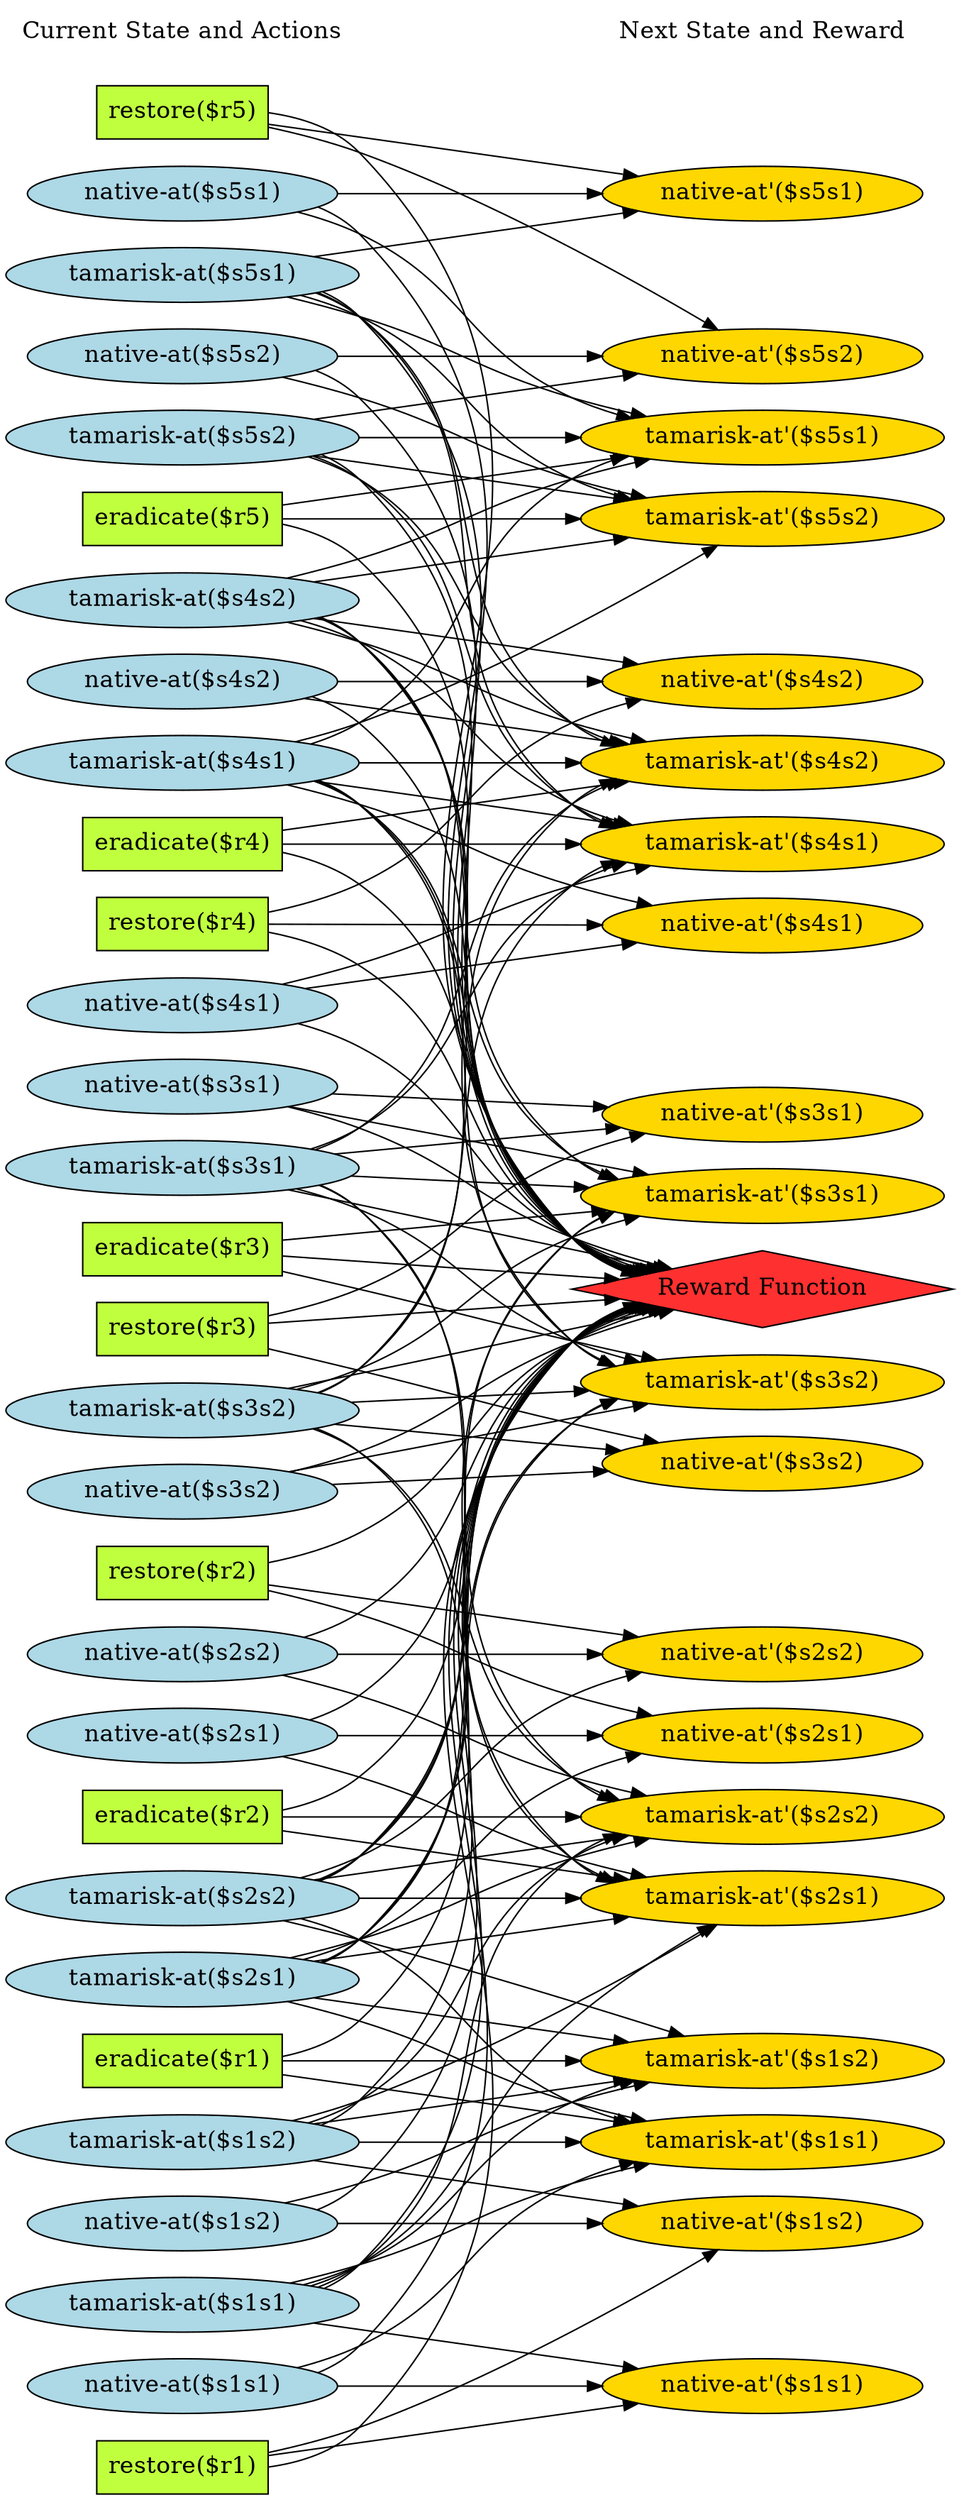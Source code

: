 digraph G {
	graph [bb="0,0,588.92,1669",
		fontname=Helvetica,
		fontsize=16,
		rankdir=LR,
		ranksep=2.00,
		ratio=auto,
		size=600
	];
	node [fontsize=16,
		label="\N"
	];
	{
		graph [rank=same];
		"restore($r4)"		 [color=black,
			fillcolor=olivedrab1,
			height=0.5,
			pos="95.459,998",
			shape=box,
			style=filled,
			width=1.2778];
		"tamarisk-at($s5s1)"		 [color=black,
			fillcolor=lightblue,
			height=0.51069,
			pos="95.459,1488",
			shape=ellipse,
			style=filled,
			width=2.6517];
		"tamarisk-at($s2s1)"		 [color=black,
			fillcolor=lightblue,
			height=0.51069,
			pos="95.459,345",
			shape=ellipse,
			style=filled,
			width=2.6517];
		"tamarisk-at($s2s2)"		 [color=black,
			fillcolor=lightblue,
			height=0.51069,
			pos="95.459,455",
			shape=ellipse,
			style=filled,
			width=2.6517];
		"eradicate($r4)"		 [color=black,
			fillcolor=olivedrab1,
			height=0.5,
			pos="95.459,1161",
			shape=box,
			style=filled,
			width=1.4583];
		"native-at($s1s2)"		 [color=black,
			fillcolor=lightblue,
			height=0.51069,
			pos="95.459,182",
			shape=ellipse,
			style=filled,
			width=2.3374];
		"native-at($s4s1)"		 [color=black,
			fillcolor=lightblue,
			height=0.51069,
			pos="95.459,1052",
			shape=ellipse,
			style=filled,
			width=2.3374];
		"native-at($s5s2)"		 [color=black,
			fillcolor=lightblue,
			height=0.51069,
			pos="95.459,1433",
			shape=ellipse,
			style=filled,
			width=2.3374];
		"restore($r5)"		 [color=black,
			fillcolor=olivedrab1,
			height=0.5,
			pos="95.459,1597",
			shape=box,
			style=filled,
			width=1.2778];
		"tamarisk-at($s5s2)"		 [color=black,
			fillcolor=lightblue,
			height=0.51069,
			pos="95.459,1378",
			shape=ellipse,
			style=filled,
			width=2.6517];
		"tamarisk-at($s1s1)"		 [color=black,
			fillcolor=lightblue,
			height=0.51069,
			pos="95.459,127",
			shape=ellipse,
			style=filled,
			width=2.6517];
		"tamarisk-at($s4s1)"		 [color=black,
			fillcolor=lightblue,
			height=0.51069,
			pos="95.459,1215",
			shape=ellipse,
			style=filled,
			width=2.6517];
		"native-at($s3s1)"		 [color=black,
			fillcolor=lightblue,
			height=0.51069,
			pos="95.459,944",
			shape=ellipse,
			style=filled,
			width=2.3374];
		"eradicate($r5)"		 [color=black,
			fillcolor=olivedrab1,
			height=0.5,
			pos="95.459,1324",
			shape=box,
			style=filled,
			width=1.4583];
		"native-at($s4s2)"		 [color=black,
			fillcolor=lightblue,
			height=0.51069,
			pos="95.459,1107",
			shape=ellipse,
			style=filled,
			width=2.3374];
		"eradicate($r1)"		 [color=black,
			fillcolor=olivedrab1,
			height=0.5,
			pos="95.459,291",
			shape=box,
			style=filled,
			width=1.4583];
		"restore($r2)"		 [color=black,
			fillcolor=olivedrab1,
			height=0.5,
			pos="95.459,563",
			shape=box,
			style=filled,
			width=1.2778];
		"Current State and Actions"		 [color=black,
			fillcolor=white,
			height=0.5,
			pos="95.459,1651",
			shape=plaintext,
			style=bold,
			width=2.5139];
		"tamarisk-at($s4s2)"		 [color=black,
			fillcolor=lightblue,
			height=0.51069,
			pos="95.459,1270",
			shape=ellipse,
			style=filled,
			width=2.6517];
		"tamarisk-at($s1s2)"		 [color=black,
			fillcolor=lightblue,
			height=0.51069,
			pos="95.459,237",
			shape=ellipse,
			style=filled,
			width=2.6517];
		"tamarisk-at($s3s1)"		 [color=black,
			fillcolor=lightblue,
			height=0.51069,
			pos="95.459,889",
			shape=ellipse,
			style=filled,
			width=2.6517];
		"native-at($s2s1)"		 [color=black,
			fillcolor=lightblue,
			height=0.51069,
			pos="95.459,400",
			shape=ellipse,
			style=filled,
			width=2.3374];
		"native-at($s3s2)"		 [color=black,
			fillcolor=lightblue,
			height=0.51069,
			pos="95.459,672",
			shape=ellipse,
			style=filled,
			width=2.3374];
		"eradicate($r2)"		 [color=black,
			fillcolor=olivedrab1,
			height=0.5,
			pos="95.459,509",
			shape=box,
			style=filled,
			width=1.4583];
		"restore($r1)"		 [color=black,
			fillcolor=olivedrab1,
			height=0.5,
			pos="95.459,18",
			shape=box,
			style=filled,
			width=1.2778];
		"restore($r3)"		 [color=black,
			fillcolor=olivedrab1,
			height=0.5,
			pos="95.459,781",
			shape=box,
			style=filled,
			width=1.2778];
		"tamarisk-at($s3s2)"		 [color=black,
			fillcolor=lightblue,
			height=0.51069,
			pos="95.459,727",
			shape=ellipse,
			style=filled,
			width=2.6517];
		"native-at($s1s1)"		 [color=black,
			fillcolor=lightblue,
			height=0.51069,
			pos="95.459,72",
			shape=ellipse,
			style=filled,
			width=2.3374];
		"native-at($s2s2)"		 [color=black,
			fillcolor=lightblue,
			height=0.51069,
			pos="95.459,617",
			shape=ellipse,
			style=filled,
			width=2.3374];
		"native-at($s5s1)"		 [color=black,
			fillcolor=lightblue,
			height=0.51069,
			pos="95.459,1543",
			shape=ellipse,
			style=filled,
			width=2.3374];
		"eradicate($r3)"		 [color=black,
			fillcolor=olivedrab1,
			height=0.5,
			pos="95.459,835",
			shape=box,
			style=filled,
			width=1.4583];
	}
	{
		graph [rank=same];
		"native-at'($s4s2)"		 [color=black,
			fillcolor=gold1,
			height=0.51069,
			pos="461.92,1106",
			shape=ellipse,
			style=filled,
			width=2.3963];
		"tamarisk-at'($s1s2)"		 [color=black,
			fillcolor=gold1,
			height=0.51069,
			pos="461.92,292",
			shape=ellipse,
			style=filled,
			width=2.7106];
		"Next State and Reward"		 [color=black,
			fillcolor=white,
			height=0.5,
			pos="461.92,1651",
			shape=plaintext,
			style=bold,
			width=2.25];
		"Reward Function"		 [color=black,
			fillcolor=firebrick1,
			height=0.72222,
			pos="461.92,808",
			shape=diamond,
			style=filled,
			width=3.5278];
		"tamarisk-at'($s4s1)"		 [color=black,
			fillcolor=gold1,
			height=0.51069,
			pos="461.92,1161",
			shape=ellipse,
			style=filled,
			width=2.7106];
		"tamarisk-at'($s5s2)"		 [color=black,
			fillcolor=gold1,
			height=0.51069,
			pos="461.92,1323",
			shape=ellipse,
			style=filled,
			width=2.7106];
		"native-at'($s3s1)"		 [color=black,
			fillcolor=gold1,
			height=0.51069,
			pos="461.92,925",
			shape=ellipse,
			style=filled,
			width=2.3963];
		"tamarisk-at'($s3s1)"		 [color=black,
			fillcolor=gold1,
			height=0.51069,
			pos="461.92,870",
			shape=ellipse,
			style=filled,
			width=2.7106];
		"native-at'($s3s2)"		 [color=black,
			fillcolor=gold1,
			height=0.51069,
			pos="461.92,691",
			shape=ellipse,
			style=filled,
			width=2.3963];
		"tamarisk-at'($s4s2)"		 [color=black,
			fillcolor=gold1,
			height=0.51069,
			pos="461.92,1216",
			shape=ellipse,
			style=filled,
			width=2.7106];
		"native-at'($s2s1)"		 [color=black,
			fillcolor=gold1,
			height=0.51069,
			pos="461.92,453",
			shape=ellipse,
			style=filled,
			width=2.3963];
		"native-at'($s5s1)"		 [color=black,
			fillcolor=gold1,
			height=0.51069,
			pos="461.92,1543",
			shape=ellipse,
			style=filled,
			width=2.3963];
		"tamarisk-at'($s2s1)"		 [color=black,
			fillcolor=gold1,
			height=0.51069,
			pos="461.92,398",
			shape=ellipse,
			style=filled,
			width=2.7106];
		"native-at'($s2s2)"		 [color=black,
			fillcolor=gold1,
			height=0.51069,
			pos="461.92,563",
			shape=ellipse,
			style=filled,
			width=2.3963];
		"tamarisk-at'($s3s2)"		 [color=black,
			fillcolor=gold1,
			height=0.51069,
			pos="461.92,746",
			shape=ellipse,
			style=filled,
			width=2.7106];
		"native-at'($s1s1)"		 [color=black,
			fillcolor=gold1,
			height=0.51069,
			pos="461.92,72",
			shape=ellipse,
			style=filled,
			width=2.3963];
		"native-at'($s5s2)"		 [color=black,
			fillcolor=gold1,
			height=0.51069,
			pos="461.92,1433",
			shape=ellipse,
			style=filled,
			width=2.3963];
		"tamarisk-at'($s2s2)"		 [color=black,
			fillcolor=gold1,
			height=0.51069,
			pos="461.92,508",
			shape=ellipse,
			style=filled,
			width=2.7106];
		"tamarisk-at'($s1s1)"		 [color=black,
			fillcolor=gold1,
			height=0.51069,
			pos="461.92,237",
			shape=ellipse,
			style=filled,
			width=2.7106];
		"tamarisk-at'($s5s1)"		 [color=black,
			fillcolor=gold1,
			height=0.51069,
			pos="461.92,1378",
			shape=ellipse,
			style=filled,
			width=2.7106];
		"native-at'($s4s1)"		 [color=black,
			fillcolor=gold1,
			height=0.51069,
			pos="461.92,1051",
			shape=ellipse,
			style=filled,
			width=2.3963];
		"native-at'($s1s2)"		 [color=black,
			fillcolor=gold1,
			height=0.51069,
			pos="461.92,182",
			shape=ellipse,
			style=filled,
			width=2.3963];
	}
	"restore($r4)" -> "native-at'($s4s2)"	 [color=black,
		pos="e,397.69,1093.7 141.83,1010.2 157.46,1014.6 175.03,1019.8 190.92,1025 255.75,1046.2 269.49,1058.8 334.92,1078 351.81,1083 370.21,\
1087.5 387.59,1091.4",
		style=solid];
	"restore($r4)" -> "Reward Function"	 [pos="e,394.95,820.3 141.81,989.42 157.93,985.25 175.82,979.3 190.92,971 265.96,929.76 259.72,883.96 334.92,843 350.34,834.6 367.93,828.08 \
384.99,823.08"];
	"restore($r4)" -> "native-at'($s4s1)"	 [color=black,
		pos="e,390.01,1040.7 141.51,1004.6 200.9,1013.2 306.43,1028.5 379.87,1039.2",
		style=solid];
	"tamarisk-at($s5s1)" -> "Reward Function"	 [pos="e,379.35,817.11 167.78,1476 176.42,1472 184.47,1466.8 190.92,1460 384.09,1255.1 139.99,1046.2 334.92,843 344.53,832.98 356.74,825.75 \
369.76,820.55"];
	"tamarisk-at($s5s1)" -> "tamarisk-at'($s4s1)"	 [color=black,
		pos="e,375.17,1169.6 164.3,1475.1 173.88,1471.3 183.11,1466.4 190.92,1460 296.52,1373.7 226.38,1271.6 334.92,1189 344.02,1182.1 354.5,\
1176.8 365.45,1172.8",
		style=solid];
	"tamarisk-at($s5s1)" -> "tamarisk-at'($s5s2)"	 [color=black,
		pos="e,384.9,1334.4 156.67,1473.7 168.33,1469.9 180.23,1465.4 190.92,1460 262.55,1423.8 262.07,1384.7 334.92,1351 347.44,1345.2 361.22,\
1340.6 374.94,1336.9",
		style=solid];
	"tamarisk-at($s5s1)" -> "tamarisk-at'($s4s2)"	 [color=black,
		pos="e,428.12,1233.4 160.6,1474.3 171.18,1470.6 181.7,1465.9 190.92,1460 272.62,1407.7 261.23,1359.1 334.92,1296 360.98,1273.7 393.78,\
1253.1 419.39,1238.3",
		style=solid];
	"tamarisk-at($s5s1)" -> "native-at'($s5s1)"	 [color=black,
		pos="e,391.02,1532.5 171.09,1499.3 232.15,1508.5 318.31,1521.5 380.81,1530.9",
		style=solid];
	"tamarisk-at($s5s1)" -> "tamarisk-at'($s5s1)"	 [color=black,
		pos="e,393.45,1391.2 150.12,1472.8 163.5,1468.8 177.78,1464.4 190.92,1460 255.73,1438.3 269.4,1425.5 334.92,1406 350.48,1401.4 367.33,\
1397.1 383.49,1393.4",
		style=solid];
	"tamarisk-at($s2s1)" -> "tamarisk-at'($s1s2)"	 [color=black,
		pos="e,384.12,303.17 172.42,333.95 231.21,325.4 312.68,313.56 374.06,304.63",
		style=solid];
	"tamarisk-at($s2s1)" -> "Reward Function"	 [pos="e,382.04,798.34 166.58,357.53 175.52,361.39 183.95,366.42 190.92,373 328.3,502.72 196.42,644.47 334.92,773 345.53,782.85 358.68,\
789.96 372.44,795.1"];
	"tamarisk-at($s2s1)" -> "tamarisk-at'($s3s1)"	 [color=black,
		pos="e,371.12,863.14 166.88,357.22 175.77,361.13 184.11,366.26 190.92,373 346.11,526.78 173.92,695.32 334.92,843 342.66,850.11 351.81,\
855.51 361.58,859.6",
		style=solid];
	"tamarisk-at($s2s1)" -> "native-at'($s2s1)"	 [color=black,
		pos="e,397.71,440.61 149.58,360.16 163.11,364.18 177.59,368.62 190.92,373 255.57,394.23 269.57,406.03 334.92,425 351.83,429.91 370.23,\
434.44 387.61,438.37",
		style=solid];
	"tamarisk-at($s2s1)" -> "tamarisk-at'($s2s1)"	 [color=black,
		pos="e,384.12,386.83 172.42,356.05 231.21,364.6 312.68,376.44 374.06,385.37",
		style=solid];
	"tamarisk-at($s2s1)" -> "tamarisk-at'($s3s2)"	 [color=black,
		pos="e,373.49,738.01 165.81,357.64 174.96,361.48 183.67,366.49 190.92,373 314.54,484.02 207.52,611.34 334.92,718 343.4,725.1 353.3,730.51 \
363.76,734.61",
		style=solid];
	"tamarisk-at($s2s1)" -> "tamarisk-at'($s2s2)"	 [color=black,
		pos="e,385.27,496.6 156.13,359.23 167.95,363 180.06,367.57 190.92,373 262.24,408.66 262.41,446.84 334.92,480 347.55,485.77 361.44,490.39 \
375.25,494.08",
		style=solid];
	"tamarisk-at($s2s1)" -> "tamarisk-at'($s1s1)"	 [color=black,
		pos="e,393.79,250.17 151.61,329.98 164.56,326.25 178.27,322.13 190.92,318 255.75,296.84 269.49,284.22 334.92,265 350.59,260.4 367.55,\
256.15 383.79,252.42",
		style=solid];
	"tamarisk-at($s2s2)" -> "tamarisk-at'($s1s2)"	 [color=black,
		pos="e,430.15,309.63 152.45,440.17 165.24,436.29 178.67,431.84 190.92,427 275.54,393.6 369.53,343.43 421.29,314.59",
		style=solid];
	"tamarisk-at($s2s2)" -> "Reward Function"	 [pos="e,384.64,797.73 165.9,467.49 174.93,471.15 183.58,475.88 190.92,482 301.76,574.39 223.73,681.02 334.92,773 346.54,782.62 360.62,\
789.6 375.1,794.66"];
	"tamarisk-at($s2s2)" -> "tamarisk-at'($s3s1)"	 [color=black,
		pos="e,372.42,862.6 167.32,467.37 175.93,471.05 184.09,475.82 190.92,482 319.08,597.81 202.93,731.56 334.92,843 343.16,849.96 352.78,\
855.26 362.94,859.27",
		style=solid];
	"tamarisk-at($s2s2)" -> "tamarisk-at'($s2s1)"	 [color=black,
		pos="e,386.34,409.66 170.21,443.47 229.82,434.14 313.76,421.02 376.13,411.26",
		style=solid];
	"tamarisk-at($s2s2)" -> "native-at'($s2s2)"	 [color=black,
		pos="e,397.69,550.68 151.61,470.02 164.56,473.75 178.27,477.87 190.92,482 255.75,503.16 269.49,515.78 334.92,535 351.81,539.96 370.21,\
544.52 387.59,548.44",
		style=solid];
	"tamarisk-at($s2s2)" -> "tamarisk-at'($s3s2)"	 [color=black,
		pos="e,376.26,737.03 164.44,467.72 173.89,471.35 183.05,476.01 190.92,482 288.69,556.43 234.97,646.53 334.92,718 344.46,724.82 355.37,\
730.03 366.68,733.99",
		style=solid];
	"tamarisk-at($s2s2)" -> "tamarisk-at'($s2s2)"	 [color=black,
		pos="e,384.12,496.83 172.42,466.05 231.21,474.6 312.68,486.44 374.06,495.37",
		style=solid];
	"tamarisk-at($s2s2)" -> "tamarisk-at'($s1s1)"	 [color=black,
		pos="e,380.11,247.1 160.07,441.46 170.83,437.7 181.54,432.96 190.92,427 272.22,375.33 251.87,313.82 334.92,265 345.74,258.64 357.86,253.72 \
370.19,249.92",
		style=solid];
	"eradicate($r4)" -> "Reward Function"	 [pos="e,384.64,818.27 148.25,1154.3 163.28,1150.4 178.87,1144 190.92,1134 301.76,1041.6 223.73,934.98 334.92,843 346.54,833.38 360.62,\
826.4 375.1,821.34"];
	"eradicate($r4)" -> "tamarisk-at'($s4s1)"	 [color=black,
		pos="e,364.08,1161 148.29,1161 201.57,1161 286.06,1161 353.79,1161",
		style=solid];
	"eradicate($r4)" -> "tamarisk-at'($s4s2)"	 [color=black,
		pos="e,385.18,1204.6 148.29,1168.8 207.29,1177.7 304.6,1192.4 375,1203",
		style=solid];
	"native-at($s1s2)" -> "tamarisk-at'($s1s2)"	 [color=black,
		pos="e,393.45,278.83 147.65,196.46 161.74,200.63 176.97,205.32 190.92,210 255.73,231.73 269.4,244.54 334.92,264 350.48,268.62 367.33,\
272.87 383.49,276.59",
		style=solid];
	"native-at($s1s2)" -> "Reward Function"	 [pos="e,379.55,798.7 164.31,192.71 174.23,196.78 183.56,202.36 190.92,210 370.07,396.05 154.17,588.5 334.92,773 344.64,782.92 356.9,790.09 \
369.94,795.27"];
	"native-at($s1s2)" -> "native-at'($s1s2)"	 [color=black,
		pos="e,375.59,182 179.62,182 234.91,182 307.69,182 365.37,182",
		style=solid];
	"native-at($s4s1)" -> "Reward Function"	 [pos="e,390.2,819.34 159.37,1040 170.43,1036.2 181.42,1031.4 190.92,1025 276.63,967.62 248.99,900.06 334.92,843 348.55,833.95 364.48,827.22 \
380.35,822.23"];
	"native-at($s4s1)" -> "tamarisk-at'($s4s1)"	 [color=black,
		pos="e,393.79,1147.8 147.63,1066.5 161.72,1070.7 176.96,1075.4 190.92,1080 255.65,1101.5 269.49,1113.8 334.92,1133 350.59,1137.6 367.55,\
1141.9 383.79,1145.6",
		style=solid];
	"native-at($s4s1)" -> "native-at'($s4s1)"	 [color=black,
		pos="e,375.59,1051.2 179.62,1051.8 234.91,1051.6 307.69,1051.4 365.37,1051.3",
		style=solid];
	"native-at($s5s2)" -> "Reward Function"	 [pos="e,379.55,817.3 164.31,1422.3 174.23,1418.2 183.56,1412.6 190.92,1405 369.81,1219.3 154.44,1027.1 334.92,843 344.64,833.08 356.9,\
825.91 369.94,820.73"];
	"native-at($s5s2)" -> "tamarisk-at'($s5s2)"	 [color=black,
		pos="e,393.45,1336.2 147.65,1418.5 161.74,1414.4 176.97,1409.7 190.92,1405 255.73,1383.3 269.4,1370.5 334.92,1351 350.48,1346.4 367.33,\
1342.1 383.49,1338.4",
		style=solid];
	"native-at($s5s2)" -> "native-at'($s5s2)"	 [color=black,
		pos="e,375.59,1433 179.62,1433 234.91,1433 307.69,1433 365.37,1433",
		style=solid];
	"restore($r5)" -> "Reward Function"	 [pos="e,378.39,817.02 141.67,1594 159.34,1590.6 178.33,1583.7 190.92,1570 413.98,1327.6 110.95,1084.5 334.92,843 344.24,832.95 356.16,\
825.7 368.95,820.48"];
	"restore($r5)" -> "native-at'($s5s1)"	 [color=black,
		pos="e,390.68,1553.4 141.51,1590.3 201.09,1581.5 307.08,1565.8 380.54,1554.9",
		style=solid];
	"restore($r5)" -> "native-at'($s5s2)"	 [color=black,
		pos="e,431.42,1450.3 141.73,1586 157.51,1581.6 175.2,1576.2 190.92,1570 276.54,1536.4 371.27,1484.7 422.64,1455.4",
		style=solid];
	"tamarisk-at($s5s2)" -> "Reward Function"	 [pos="e,380.44,817.32 168.4,1366.1 176.74,1362.3 184.53,1357.4 190.92,1351 356.68,1184.9 168.54,1008.5 334.92,843 344.89,833.08 357.42,\
825.91 370.68,820.74"];
	"tamarisk-at($s5s2)" -> "tamarisk-at'($s4s1)"	 [color=black,
		pos="e,380.11,1171.1 161.56,1364.7 171.81,1361.1 181.97,1356.6 190.92,1351 272.47,1299.7 251.87,1237.8 334.92,1189 345.74,1182.6 357.86,\
1177.7 370.19,1173.9",
		style=solid];
	"tamarisk-at($s5s2)" -> "tamarisk-at'($s5s2)"	 [color=black,
		pos="e,385.13,1334.4 171.09,1366.7 230.27,1357.8 313.05,1345.3 374.99,1336",
		style=solid];
	"tamarisk-at($s5s2)" -> "tamarisk-at'($s4s2)"	 [color=black,
		pos="e,430.59,1233.5 153.97,1363.4 166.3,1359.8 179.16,1355.6 190.92,1351 275.93,1317.9 370.15,1267.4 421.76,1238.5",
		style=solid];
	"tamarisk-at($s5s2)" -> "native-at'($s5s2)"	 [color=black,
		pos="e,391.02,1422.5 171.09,1389.3 232.15,1398.5 318.31,1411.5 380.81,1420.9",
		style=solid];
	"tamarisk-at($s5s2)" -> "tamarisk-at'($s5s1)"	 [color=black,
		pos="e,364.05,1378 191.27,1378 241.09,1378 302.35,1378 353.88,1378",
		style=solid];
	"tamarisk-at($s1s1)" -> "tamarisk-at'($s1s2)"	 [color=black,
		pos="e,384.9,280.62 156.67,141.31 168.33,145.06 180.23,149.6 190.92,155 262.55,191.21 262.07,230.3 334.92,264 347.44,269.79 361.22,274.42 \
374.94,278.1",
		style=solid];
	"tamarisk-at($s1s1)" -> "Reward Function"	 [pos="e,379.35,798.89 167.78,139.02 176.43,142.96 184.47,148.15 190.92,155 384.35,360.24 139.73,569.43 334.92,773 344.53,783.02 356.74,\
790.25 369.76,795.45"];
	"tamarisk-at($s1s1)" -> "tamarisk-at'($s2s1)"	 [color=black,
		pos="e,427.83,380.76 160.6,140.67 171.18,144.4 181.7,149.1 190.92,155 272.62,207.28 261.05,256.13 334.92,319 360.75,340.98 393.25,361.21 \
418.77,375.69",
		style=solid];
	"tamarisk-at($s1s1)" -> "native-at'($s1s1)"	 [color=black,
		pos="e,391.02,82.548 171.09,115.74 232.15,106.52 318.31,93.521 380.81,84.089",
		style=solid];
	"tamarisk-at($s1s1)" -> "tamarisk-at'($s2s2)"	 [color=black,
		pos="e,373.98,499.91 165.2,139.59 174.54,143.43 183.47,148.45 190.92,155 309.6,259.29 212.69,379.9 334.92,480 343.63,487.14 353.79,492.55 \
364.47,496.64",
		style=solid];
	"tamarisk-at($s1s1)" -> "tamarisk-at'($s1s1)"	 [color=black,
		pos="e,393.45,223.83 150.12,142.19 163.5,146.18 177.78,150.6 190.92,155 255.73,176.73 269.4,189.54 334.92,209 350.48,213.62 367.33,217.87 \
383.49,221.59",
		style=solid];
	"tamarisk-at($s4s1)" -> "Reward Function"	 [pos="e,383.12,817.94 166.75,1202.7 175.55,1199 183.91,1194.2 190.92,1188 315.08,1077.6 210.35,952.95 334.92,843 345.91,833.3 359.38,826.26 \
373.37,821.16"];
	"tamarisk-at($s4s1)" -> "tamarisk-at'($s4s1)"	 [color=black,
		pos="e,384.69,1172.3 171.53,1203.9 230.55,1195.1 312.83,1182.9 374.58,1173.8",
		style=solid];
	"tamarisk-at($s4s1)" -> "tamarisk-at'($s5s2)"	 [color=black,
		pos="e,408.68,1307.5 148.29,1230.4 214.36,1249.9 328.45,1283.7 399.02,1304.7",
		style=solid];
	"tamarisk-at($s4s1)" -> "tamarisk-at'($s3s1)"	 [color=black,
		pos="e,374.64,878.41 165.89,1202.5 174.93,1198.8 183.58,1194.1 190.92,1188 301.52,1095.9 221.62,986.72 334.92,898 343.86,891 354.19,885.68 \
365.02,881.64",
		style=solid];
	"tamarisk-at($s4s1)" -> "tamarisk-at'($s4s2)"	 [color=black,
		pos="e,364.05,1215.7 191.27,1215.3 241.09,1215.4 302.35,1215.6 353.88,1215.7",
		style=solid];
	"tamarisk-at($s4s1)" -> "tamarisk-at'($s3s2)"	 [color=black,
		pos="e,371.74,753.08 167.59,1202.9 176.16,1199.2 184.23,1194.3 190.92,1188 332.75,1053.8 188.65,902.31 334.92,773 342.86,765.98 352.17,\
760.64 362.08,756.58",
		style=solid];
	"tamarisk-at($s4s1)" -> "tamarisk-at'($s5s1)"	 [color=black,
		pos="e,385.27,1366.6 156.13,1229.2 167.95,1233 180.06,1237.6 190.92,1243 262.24,1278.7 262.41,1316.8 334.92,1350 347.55,1355.8 361.44,\
1360.4 375.25,1364.1",
		style=solid];
	"tamarisk-at($s4s1)" -> "native-at'($s4s1)"	 [color=black,
		pos="e,389.85,1061.2 157.93,1201 169.18,1197.5 180.62,1193.1 190.92,1188 262.73,1152.1 262.07,1112.7 334.92,1079 348.93,1072.5 364.53,\
1067.5 379.85,1063.6",
		style=solid];
	"native-at($s3s1)" -> "Reward Function"	 [pos="e,401.79,821.83 149.99,929.96 163.51,925.92 177.89,921.19 190.92,916 257.59,889.47 268.02,868.95 334.92,843 353.12,835.94 373.32,\
829.67 392.11,824.46"];
	"native-at($s3s1)" -> "native-at'($s3s1)"	 [color=black,
		pos="e,377.94,929.33 177.8,939.76 234.12,936.82 309.22,932.91 367.92,929.85",
		style=solid];
	"native-at($s3s1)" -> "tamarisk-at'($s3s1)"	 [color=black,
		pos="e,394.93,883.4 157.87,931.53 220.39,918.84 317.44,899.13 384.8,885.45",
		style=solid];
	"eradicate($r5)" -> "Reward Function"	 [pos="e,381.04,817.5 148.25,1318.7 163.63,1314.8 179.42,1308.2 190.92,1297 342.74,1149.5 182.55,989.95 334.92,843 345.11,833.17 357.81,\
826.05 371.2,820.91"];
	"eradicate($r5)" -> "tamarisk-at'($s5s2)"	 [color=black,
		pos="e,364.08,1323.3 148.29,1323.9 201.57,1323.7 286.06,1323.5 353.79,1323.3",
		style=solid];
	"eradicate($r5)" -> "tamarisk-at'($s5s1)"	 [color=black,
		pos="e,384.5,1366.7 148.29,1331.7 207.11,1340.4 303.98,1354.7 374.33,1365.2",
		style=solid];
	"native-at($s4s2)" -> "native-at'($s4s2)"	 [color=black,
		pos="e,375.59,1106.2 179.62,1106.8 234.91,1106.6 307.69,1106.4 365.37,1106.3",
		style=solid];
	"native-at($s4s2)" -> "Reward Function"	 [pos="e,386.99,818.69 160.04,1095.2 171.03,1091.2 181.83,1086 190.92,1079 288.32,1004.1 236.87,917.06 334.92,843 347.33,833.63 362.12,\
826.76 377.12,821.74"];
	"native-at($s4s2)" -> "tamarisk-at'($s4s2)"	 [color=black,
		pos="e,393.45,1202.8 149.15,1121.3 162.82,1125.2 177.47,1129.6 190.92,1134 255.83,1155.4 269.4,1168.5 334.92,1188 350.48,1192.6 367.33,\
1196.9 383.49,1200.6",
		style=solid];
	"eradicate($r1)" -> "tamarisk-at'($s1s2)"	 [color=black,
		pos="e,364.08,291.73 148.29,291.14 201.57,291.29 286.06,291.52 353.79,291.71",
		style=solid];
	"eradicate($r1)" -> "Reward Function"	 [pos="e,381.04,798.5 148.26,296.33 163.63,300.21 179.42,306.82 190.92,318 342.99,465.86 182.29,625.71 334.92,773 345.11,782.83 357.81,\
789.95 371.19,795.09"];
	"eradicate($r1)" -> "tamarisk-at'($s1s1)"	 [color=black,
		pos="e,384.5,248.32 148.29,283.32 207.11,274.61 303.98,260.25 374.33,249.83",
		style=solid];
	"restore($r2)" -> "Reward Function"	 [pos="e,389.85,796.6 141.72,569.91 158.19,573.92 176.33,580.21 190.92,590 276.84,647.69 248.78,715.63 334.92,773 348.45,782.01 364.28,\
788.72 380.06,793.71"];
	"restore($r2)" -> "native-at'($s2s1)"	 [color=black,
		pos="e,397.32,465.24 141.87,550.88 157.5,546.48 175.06,541.28 190.92,536 255.92,514.34 269.3,500.71 334.92,481 351.69,475.96 369.97,471.39 \
387.27,467.47",
		style=solid];
	"restore($r2)" -> "native-at'($s2s2)"	 [color=black,
		pos="e,375.35,563 141.51,563 197.08,563 293.05,563 365.32,563",
		style=solid];
	"Current State and Actions" -> "Next State and Reward"	 [color=black,
		pos="e,380.65,1651 186.08,1651 242.14,1651 314.11,1651 370.34,1651",
		style=invis];
	"tamarisk-at($s4s2)" -> "native-at'($s4s2)"	 [color=black,
		pos="e,389.87,1116.3 156.65,1255.7 168.31,1251.9 180.22,1247.4 190.92,1242 262.39,1206.1 262.24,1167.4 334.92,1134 348.95,1127.5 364.55,\
1122.5 379.87,1118.7",
		style=solid];
	"tamarisk-at($s4s2)" -> "Reward Function"	 [pos="e,382.04,817.67 166.58,1257.5 175.51,1253.6 183.95,1248.6 190.92,1242 328.05,1112.6 196.68,971.19 334.92,843 345.54,833.15 358.69,\
826.04 372.44,820.91"];
	"tamarisk-at($s4s2)" -> "tamarisk-at'($s4s1)"	 [color=black,
		pos="e,393.79,1174.2 150.1,1254.8 163.48,1250.8 177.77,1246.4 190.92,1242 255.65,1220.5 269.49,1208.2 334.92,1189 350.59,1184.4 367.55,\
1180.1 383.79,1176.4",
		style=solid];
	"tamarisk-at($s4s2)" -> "tamarisk-at'($s5s2)"	 [color=black,
		pos="e,384.12,1311.8 172.42,1281 231.21,1289.6 312.68,1301.4 374.06,1310.4",
		style=solid];
	"tamarisk-at($s4s2)" -> "tamarisk-at'($s3s1)"	 [color=black,
		pos="e,373.5,878 165.8,1257.3 174.95,1253.5 183.66,1248.5 190.92,1242 314.29,1131.3 207.78,1004.3 334.92,898 343.41,890.9 353.31,885.5 \
363.76,881.4",
		style=solid];
	"tamarisk-at($s4s2)" -> "tamarisk-at'($s4s2)"	 [color=black,
		pos="e,384.69,1227.3 171.53,1258.9 230.55,1250.1 312.83,1237.9 374.58,1228.8",
		style=solid];
	"tamarisk-at($s4s2)" -> "tamarisk-at'($s3s2)"	 [color=black,
		pos="e,371.13,752.87 166.87,1257.8 175.76,1253.9 184.11,1248.7 190.92,1242 345.85,1088.6 174.19,920.35 334.92,773 342.67,765.9 351.82,\
760.49 361.59,756.4",
		style=solid];
	"tamarisk-at($s4s2)" -> "tamarisk-at'($s5s1)"	 [color=black,
		pos="e,393.79,1364.8 151.61,1285 164.56,1288.8 178.27,1292.9 190.92,1297 255.75,1318.2 269.49,1330.8 334.92,1350 350.59,1354.6 367.55,\
1358.9 383.79,1362.6",
		style=solid];
	"tamarisk-at($s1s2)" -> "tamarisk-at'($s1s2)"	 [color=black,
		pos="e,385.13,280.56 171.09,248.26 230.27,257.19 313.05,269.68 374.99,279.03",
		style=solid];
	"tamarisk-at($s1s2)" -> "Reward Function"	 [pos="e,380.43,798.68 168.41,248.93 176.75,252.69 184.54,257.6 190.92,264 356.93,430.47 168.28,607.15 334.92,773 344.89,782.92 357.41,\
790.09 370.67,795.26"];
	"tamarisk-at($s1s2)" -> "tamarisk-at'($s2s1)"	 [color=black,
		pos="e,430.17,380.42 153.96,251.62 166.29,255.26 179.15,259.44 190.92,264 275.62,296.81 369.59,346.73 421.32,375.48",
		style=solid];
	"tamarisk-at($s1s2)" -> "tamarisk-at'($s2s2)"	 [color=black,
		pos="e,377.2,498.81 164.23,250 173.71,253.59 182.93,258.17 190.92,264 284.11,332.03 239.74,414.78 334.92,480 344.74,486.73 355.91,491.87 \
367.45,495.79",
		style=solid];
	"tamarisk-at($s1s2)" -> "tamarisk-at'($s1s1)"	 [color=black,
		pos="e,364.05,237 191.27,237 241.09,237 302.35,237 353.88,237",
		style=solid];
	"tamarisk-at($s1s2)" -> "native-at'($s1s2)"	 [color=black,
		pos="e,391.02,192.55 171.09,225.74 232.15,216.52 318.31,203.52 380.81,194.09",
		style=solid];
	"tamarisk-at($s3s1)" -> "Reward Function"	 [pos="e,400.45,821.44 158.7,875.17 223,860.88 323.18,838.61 390.37,823.68"];
	"tamarisk-at($s3s1)" -> "tamarisk-at'($s4s1)"	 [color=black,
		pos="e,377.2,1151.8 162.77,902.21 172.76,905.98 182.52,910.81 190.92,917 283.77,985.48 239.74,1067.8 334.92,1133 344.74,1139.7 355.91,\
1144.9 367.45,1148.8",
		style=solid];
	"tamarisk-at($s3s1)" -> "native-at'($s3s1)"	 [color=black,
		pos="e,383.38,917.34 180.99,897.35 238.62,903.04 314.75,910.56 373.07,916.32",
		style=solid];
	"tamarisk-at($s3s1)" -> "tamarisk-at'($s3s1)"	 [color=black,
		pos="e,367.8,874.85 187.96,884.23 239.56,881.54 304.2,878.17 357.62,875.39",
		style=solid];
	"tamarisk-at($s3s1)" -> "tamarisk-at'($s4s2)"	 [color=black,
		pos="e,375.17,1207.4 164.3,901.88 173.88,905.68 183.11,910.61 190.92,917 296.52,1003.3 226.38,1105.4 334.92,1188 344.02,1194.9 354.5,\
1200.2 365.45,1204.2",
		style=solid];
	"tamarisk-at($s3s1)" -> "tamarisk-at'($s2s1)"	 [color=black,
		pos="e,372.56,405.39 168.15,876.8 176.53,873.09 184.4,868.26 190.92,862 338.12,720.66 183.56,562.88 334.92,426 343.06,418.63 352.7,413.06 \
362.97,408.87",
		style=solid];
	"tamarisk-at($s3s1)" -> "tamarisk-at'($s3s2)"	 [color=black,
		pos="e,386.03,757.64 155.8,874.75 167.64,871.15 179.84,866.89 190.92,862 259.74,831.6 265.11,801.07 334.92,773 347.86,767.79 361.98,763.52 \
375.93,760.04",
		style=solid];
	"tamarisk-at($s3s1)" -> "tamarisk-at'($s2s2)"	 [color=black,
		pos="e,373.97,516.08 166.63,876.6 175.45,872.92 183.85,868.16 190.92,862 310.35,757.96 212.43,636.43 334.92,536 343.63,528.86 353.78,\
523.44 364.47,519.35",
		style=solid];
	"native-at($s2s1)" -> "Reward Function"	 [pos="e,383.12,798.06 162.42,411.28 172.8,415.28 182.77,420.69 190.92,428 314.54,539.02 210.35,663.05 334.92,773 345.91,782.7 359.38,789.74 \
373.37,794.84"];
	"native-at($s2s1)" -> "native-at'($s2s1)"	 [color=black,
		pos="e,390.21,442.72 165.87,410.09 226.94,418.97 315.87,431.91 380.12,441.25",
		style=solid];
	"native-at($s2s1)" -> "tamarisk-at'($s2s1)"	 [color=black,
		pos="e,364.25,398.53 179.62,399.54 231.34,399.26 298.35,398.89 354,398.59",
		style=solid];
	"native-at($s3s2)" -> "Reward Function"	 [pos="e,401.79,794.17 149.99,686.04 163.51,690.08 177.89,694.81 190.92,700 257.59,726.53 268.02,747.05 334.92,773 353.12,780.06 373.32,\
786.33 392.11,791.54"];
	"native-at($s3s2)" -> "native-at'($s3s2)"	 [color=black,
		pos="e,377.94,686.67 177.8,676.24 234.12,679.18 309.22,683.09 367.92,686.15",
		style=solid];
	"native-at($s3s2)" -> "tamarisk-at'($s3s2)"	 [color=black,
		pos="e,394.93,732.6 157.87,684.47 220.39,697.16 317.44,716.87 384.8,730.55",
		style=solid];
	"eradicate($r2)" -> "Reward Function"	 [pos="e,386.98,797.33 148.22,516.46 163.08,520.45 178.58,526.59 190.92,536 288.92,610.75 236.64,698.62 334.92,773 347.32,782.38 362.1,\
789.25 377.11,794.28"];
	"eradicate($r2)" -> "tamarisk-at'($s2s1)"	 [color=black,
		pos="e,393.07,411.09 148.2,495.14 162.15,491.15 177.18,486.62 190.92,482 256,460.1 269.21,445.95 334.92,426 350.37,421.31 367.1,417.04 \
383.17,413.33",
		style=solid];
	"eradicate($r2)" -> "tamarisk-at'($s2s2)"	 [color=black,
		pos="e,364.08,508.27 148.29,508.86 201.57,508.71 286.06,508.48 353.79,508.29",
		style=solid];
	"restore($r1)" -> "Reward Function"	 [pos="e,378.39,798.98 141.68,20.951 159.34,24.394 178.33,31.319 190.92,45 414.25,287.71 110.69,531.12 334.92,773 344.23,783.05 356.16,\
790.3 368.95,795.53"];
	"restore($r1)" -> "native-at'($s1s1)"	 [color=black,
		pos="e,390.68,61.593 141.51,24.676 201.09,33.502 307.08,49.206 380.54,60.091",
		style=solid];
	"restore($r1)" -> "native-at'($s1s2)"	 [color=black,
		pos="e,431.42,164.66 141.73,29.049 157.51,33.396 175.2,38.831 190.92,45 276.54,78.604 371.27,130.28 422.64,159.62",
		style=solid];
	"restore($r3)" -> "Reward Function"	 [pos="e,368.07,801.12 141.51,784.34 195.16,788.31 286.43,795.07 357.71,800.35"];
	"restore($r3)" -> "native-at'($s3s1)"	 [color=black,
		pos="e,392.3,914.1 141.56,791.18 157.49,795.48 175.32,801.11 190.92,808 259.74,838.4 265.22,868.67 334.92,897 349.87,903.08 366.39,907.96 \
382.41,911.82",
		style=solid];
	"restore($r3)" -> "native-at'($s3s2)"	 [color=black,
		pos="e,400.57,703.95 141.61,768.75 189.48,755.88 267.34,735.29 334.92,719 352.93,714.66 372.45,710.2 390.63,706.15",
		style=solid];
	"tamarisk-at($s3s2)" -> "Reward Function"	 [pos="e,400.45,794.56 158.7,740.83 223,755.12 323.18,777.39 390.37,792.32"];
	"tamarisk-at($s3s2)" -> "tamarisk-at'($s4s1)"	 [color=black,
		pos="e,373.23,1153.3 167.41,739.26 176.01,742.97 184.14,747.77 190.92,754 323.61,875.91 198.64,1015.1 334.92,1133 343.29,1140.2 353.12,\
1145.7 363.53,1149.9",
		style=solid];
	"tamarisk-at($s3s2)" -> "tamarisk-at'($s3s1)"	 [color=black,
		pos="e,386.03,858.36 155.8,741.25 167.64,744.85 179.84,749.11 190.92,754 259.74,784.4 265.11,814.93 334.92,843 347.86,848.21 361.98,852.48 \
375.93,855.96",
		style=solid];
	"tamarisk-at($s3s2)" -> "native-at'($s3s2)"	 [color=black,
		pos="e,383.38,698.66 180.99,718.65 238.62,712.96 314.75,705.44 373.07,699.68",
		style=solid];
	"tamarisk-at($s3s2)" -> "tamarisk-at'($s4s2)"	 [color=black,
		pos="e,372.57,1208.6 168.14,739.21 176.52,742.92 184.39,747.74 190.92,754 337.61,894.66 184.1,1051.8 334.92,1188 343.07,1195.4 352.71,\
1200.9 362.98,1205.1",
		style=solid];
	"tamarisk-at($s3s2)" -> "tamarisk-at'($s2s1)"	 [color=black,
		pos="e,375.15,406.55 164.32,714.14 173.89,710.34 183.12,705.4 190.92,699 297,612.02 225.88,509.24 334.92,426 344.01,419.06 354.49,413.77 \
365.43,409.76",
		style=solid];
	"tamarisk-at($s3s2)" -> "tamarisk-at'($s3s2)"	 [color=black,
		pos="e,367.8,741.15 187.96,731.77 239.56,734.46 304.2,737.83 357.62,740.61",
		style=solid];
	"tamarisk-at($s3s2)" -> "tamarisk-at'($s2s2)"	 [color=black,
		pos="e,380.09,518.07 160.58,713.31 171.17,709.58 181.69,704.89 190.92,699 272.42,647.02 251.66,585.11 334.92,536 345.73,529.62 357.85,\
524.69 370.18,520.89",
		style=solid];
	"native-at($s1s1)" -> "Reward Function"	 [pos="e,378.86,798.95 165.05,82.659 174.76,86.744 183.83,92.342 190.92,100 398.68,324.5 125.23,550.3 334.92,773 344.37,783.04 356.44,790.29 \
369.34,795.5"];
	"native-at($s1s1)" -> "native-at'($s1s1)"	 [color=black,
		pos="e,375.59,72 179.62,72 234.91,72 307.69,72 365.37,72",
		style=solid];
	"native-at($s1s1)" -> "tamarisk-at'($s1s1)"	 [color=black,
		pos="e,384.9,225.62 153.68,85.364 166.28,89.285 179.32,94.135 190.92,100 262.55,136.21 262.07,175.3 334.92,209 347.44,214.79 361.22,219.42 \
374.94,223.1",
		style=solid];
	"native-at($s2s2)" -> "Reward Function"	 [pos="e,394.95,795.7 155.03,630.01 167.3,633.92 179.86,638.85 190.92,645 265.76,686.61 259.72,732.04 334.92,773 350.34,781.4 367.93,787.92 \
384.99,792.92"];
	"native-at($s2s2)" -> "native-at'($s2s2)"	 [color=black,
		pos="e,390.67,573.41 165.44,606.78 226.66,597.71 316.12,584.45 380.55,574.91",
		style=solid];
	"native-at($s2s2)" -> "tamarisk-at'($s2s2)"	 [color=black,
		pos="e,393.45,521.17 149.15,602.75 162.82,598.83 177.47,594.43 190.92,590 255.83,568.59 269.4,555.46 334.92,536 350.48,531.38 367.33,\
527.13 383.49,523.41",
		style=solid];
	"native-at($s5s1)" -> "Reward Function"	 [pos="e,378.86,817.05 165.05,1532.3 174.76,1528.3 183.83,1522.7 190.92,1515 398.42,1290.9 125.49,1065.3 334.92,843 344.38,832.96 356.44,\
825.71 369.34,820.5"];
	"native-at($s5s1)" -> "native-at'($s5s1)"	 [color=black,
		pos="e,375.59,1543 179.62,1543 234.91,1543 307.69,1543 365.37,1543",
		style=solid];
	"native-at($s5s1)" -> "tamarisk-at'($s5s1)"	 [color=black,
		pos="e,384.9,1389.4 153.68,1529.6 166.28,1525.7 179.32,1520.9 190.92,1515 262.55,1478.8 262.07,1439.7 334.92,1406 347.44,1400.2 361.22,\
1395.6 374.94,1391.9",
		style=solid];
	"eradicate($r3)" -> "Reward Function"	 [pos="e,368.07,814.88 148.29,831.16 202.59,827.14 289.34,820.71 357.69,815.65"];
	"eradicate($r3)" -> "tamarisk-at'($s3s1)"	 [color=black,
		pos="e,374.48,861.7 148.29,839.98 204.39,845.36 295.12,854.08 364.42,860.73",
		style=solid];
	"eradicate($r3)" -> "tamarisk-at'($s3s2)"	 [color=black,
		pos="e,395.4,759.48 148.4,820.8 196.6,807.79 270.4,788.29 334.92,773 351.14,769.15 368.6,765.26 385.2,761.67",
		style=solid];
}
